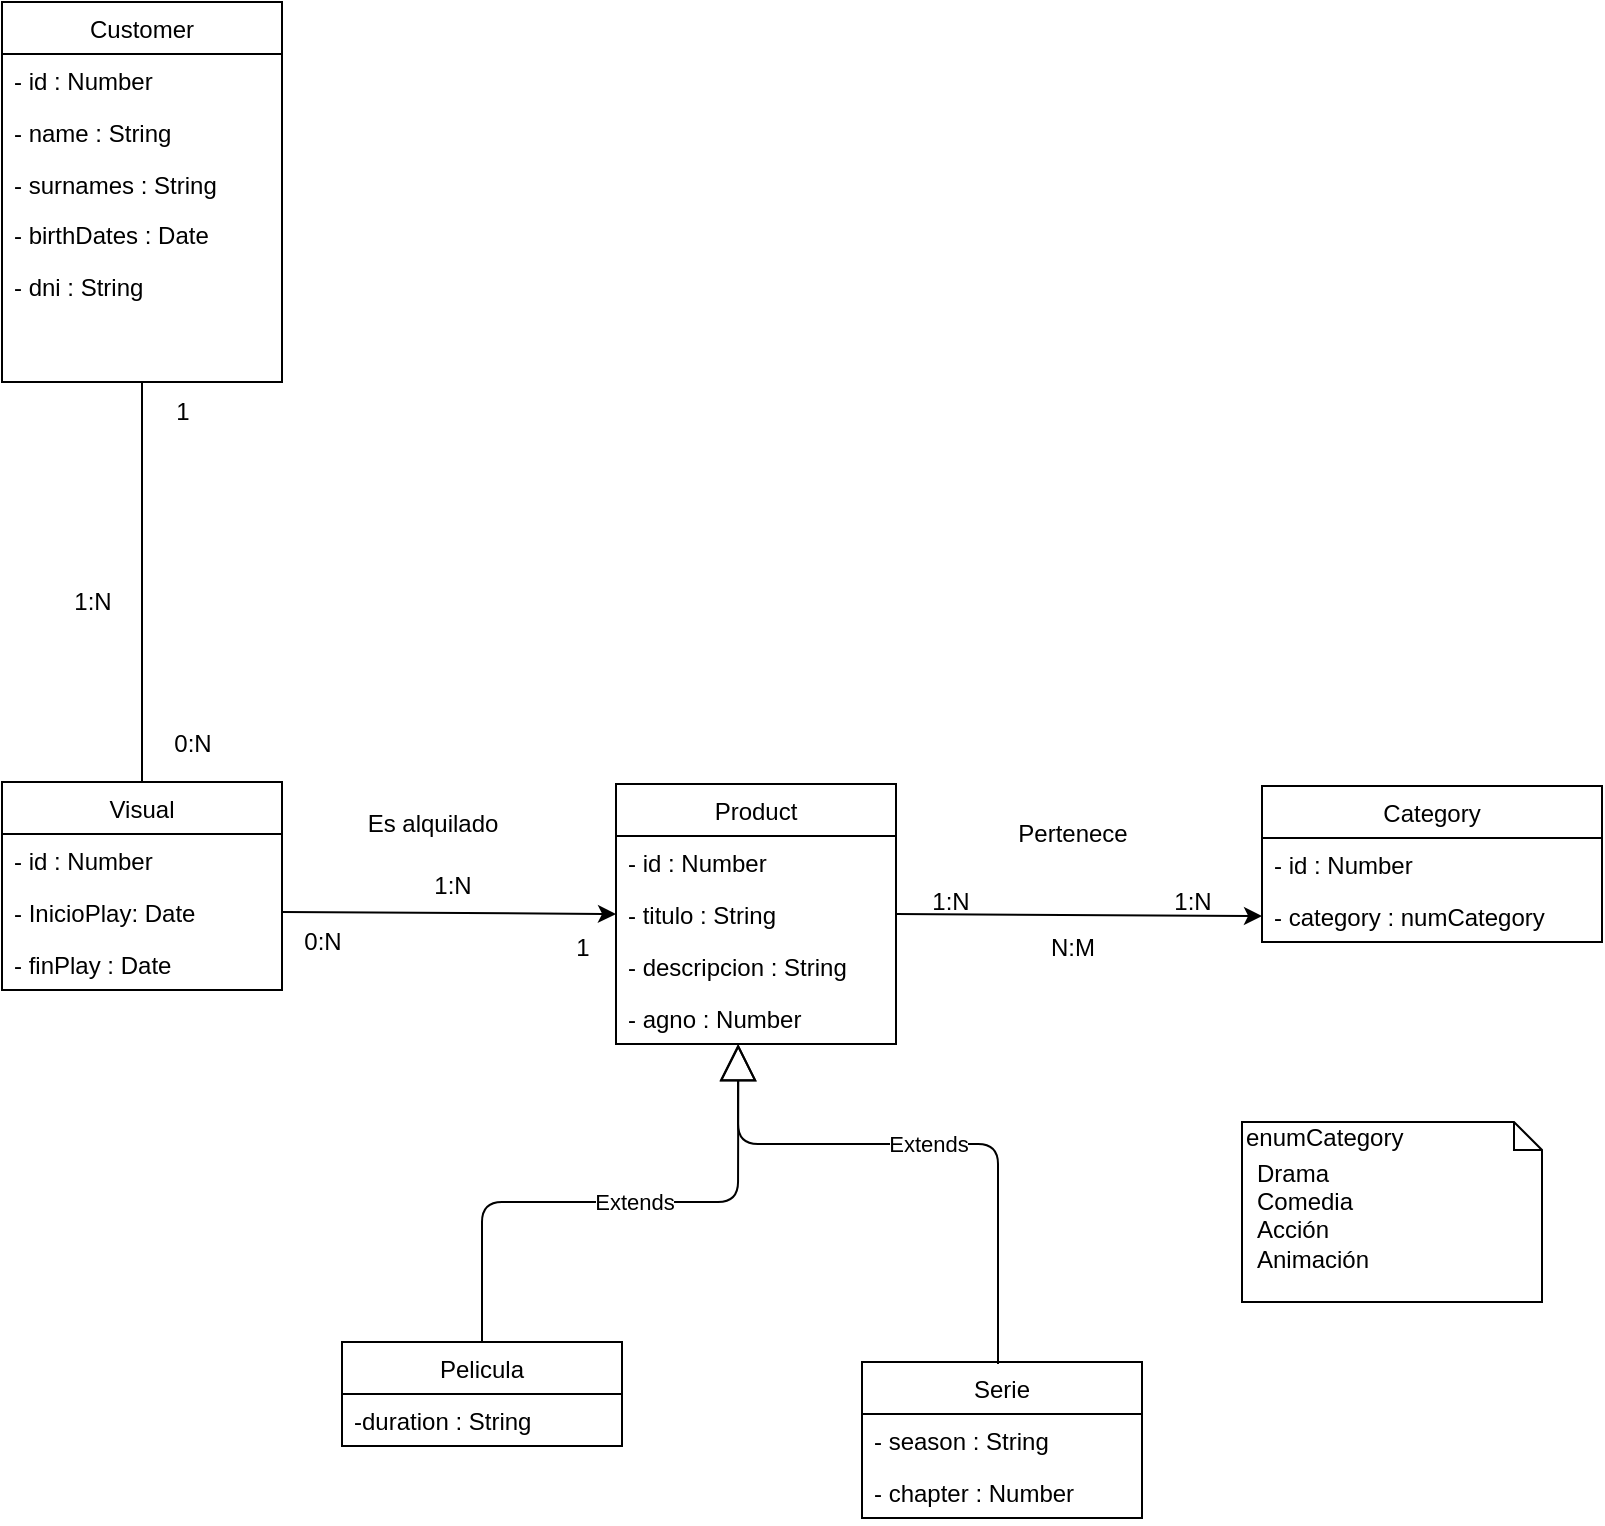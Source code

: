 <mxfile version="13.1.5"><diagram name="Page-1" id="e7e014a7-5840-1c2e-5031-d8a46d1fe8dd"><mxGraphModel dx="2374" dy="635" grid="1" gridSize="10" guides="1" tooltips="1" connect="1" arrows="1" fold="1" page="1" pageScale="1" pageWidth="1169" pageHeight="826" background="#ffffff" math="0" shadow="0"><root><mxCell id="0"/><mxCell id="1" parent="0"/><mxCell id="hkQCwqzfNTyxbV2ePako-41" value="Customer" style="swimlane;fontStyle=0;childLayout=stackLayout;horizontal=1;startSize=26;fillColor=none;horizontalStack=0;resizeParent=1;resizeParentMax=0;resizeLast=0;collapsible=1;marginBottom=0;" parent="1" vertex="1"><mxGeometry x="-840" y="250" width="140" height="190" as="geometry"/></mxCell><mxCell id="hkQCwqzfNTyxbV2ePako-42" value="- id : Number" style="text;strokeColor=none;fillColor=none;align=left;verticalAlign=top;spacingLeft=4;spacingRight=4;overflow=hidden;rotatable=0;points=[[0,0.5],[1,0.5]];portConstraint=eastwest;" parent="hkQCwqzfNTyxbV2ePako-41" vertex="1"><mxGeometry y="26" width="140" height="26" as="geometry"/></mxCell><mxCell id="hkQCwqzfNTyxbV2ePako-43" value="- name : String" style="text;strokeColor=none;fillColor=none;align=left;verticalAlign=top;spacingLeft=4;spacingRight=4;overflow=hidden;rotatable=0;points=[[0,0.5],[1,0.5]];portConstraint=eastwest;" parent="hkQCwqzfNTyxbV2ePako-41" vertex="1"><mxGeometry y="52" width="140" height="26" as="geometry"/></mxCell><mxCell id="hkQCwqzfNTyxbV2ePako-44" value="- surnames : String" style="text;strokeColor=none;fillColor=none;align=left;verticalAlign=top;spacingLeft=4;spacingRight=4;overflow=hidden;rotatable=0;points=[[0,0.5],[1,0.5]];portConstraint=eastwest;" parent="hkQCwqzfNTyxbV2ePako-41" vertex="1"><mxGeometry y="78" width="140" height="112" as="geometry"/></mxCell><mxCell id="hkQCwqzfNTyxbV2ePako-61" value="0:N" style="text;html=1;align=center;verticalAlign=middle;resizable=0;points=[];autosize=1;" parent="1" vertex="1"><mxGeometry x="-760" y="611" width="30" height="20" as="geometry"/></mxCell><mxCell id="hkQCwqzfNTyxbV2ePako-62" value="" style="endArrow=classic;html=1;exitX=1;exitY=0.5;exitDx=0;exitDy=0;entryX=0;entryY=0.5;entryDx=0;entryDy=0;" parent="1" source="hkQCwqzfNTyxbV2ePako-58" target="hkQCwqzfNTyxbV2ePako-50" edge="1"><mxGeometry width="50" height="50" relative="1" as="geometry"><mxPoint x="-620" y="610" as="sourcePoint"/><mxPoint x="-570" y="560" as="targetPoint"/></mxGeometry></mxCell><mxCell id="hkQCwqzfNTyxbV2ePako-63" value="" style="endArrow=classic;html=1;exitX=1;exitY=0.5;exitDx=0;exitDy=0;entryX=0;entryY=0.5;entryDx=0;entryDy=0;" parent="1" source="hkQCwqzfNTyxbV2ePako-50" target="hkQCwqzfNTyxbV2ePako-54" edge="1"><mxGeometry width="50" height="50" relative="1" as="geometry"><mxPoint x="-370" y="630" as="sourcePoint"/><mxPoint x="-320" y="580" as="targetPoint"/></mxGeometry></mxCell><mxCell id="hkQCwqzfNTyxbV2ePako-64" value="Pertenece" style="text;html=1;align=center;verticalAlign=middle;resizable=0;points=[];autosize=1;" parent="1" vertex="1"><mxGeometry x="-340" y="656" width="70" height="20" as="geometry"/></mxCell><mxCell id="hkQCwqzfNTyxbV2ePako-65" value="1:N" style="text;html=1;align=center;verticalAlign=middle;resizable=0;points=[];autosize=1;" parent="1" vertex="1"><mxGeometry x="-260" y="690" width="30" height="20" as="geometry"/></mxCell><mxCell id="hkQCwqzfNTyxbV2ePako-66" value="1:N" style="text;html=1;align=center;verticalAlign=middle;resizable=0;points=[];autosize=1;" parent="1" vertex="1"><mxGeometry x="-381" y="690" width="30" height="20" as="geometry"/></mxCell><mxCell id="hkQCwqzfNTyxbV2ePako-67" value="Es alquilado" style="text;html=1;align=center;verticalAlign=middle;resizable=0;points=[];autosize=1;" parent="1" vertex="1"><mxGeometry x="-665" y="651" width="80" height="20" as="geometry"/></mxCell><mxCell id="MEkwZnVEC1JSOPJb9L2T-1" value="- birthDates : Date" style="text;strokeColor=none;fillColor=none;align=left;verticalAlign=top;spacingLeft=4;spacingRight=4;overflow=hidden;rotatable=0;points=[[0,0.5],[1,0.5]];portConstraint=eastwest;" vertex="1" parent="1"><mxGeometry x="-840" y="353" width="140" height="26" as="geometry"/></mxCell><mxCell id="MEkwZnVEC1JSOPJb9L2T-2" value="- dni : String" style="text;strokeColor=none;fillColor=none;align=left;verticalAlign=top;spacingLeft=4;spacingRight=4;overflow=hidden;rotatable=0;points=[[0,0.5],[1,0.5]];portConstraint=eastwest;" vertex="1" parent="1"><mxGeometry x="-840" y="379" width="140" height="26" as="geometry"/></mxCell><mxCell id="MEkwZnVEC1JSOPJb9L2T-3" value="1" style="text;html=1;align=center;verticalAlign=middle;resizable=0;points=[];autosize=1;" vertex="1" parent="1"><mxGeometry x="-760" y="445" width="20" height="20" as="geometry"/></mxCell><mxCell id="MEkwZnVEC1JSOPJb9L2T-7" value="" style="endArrow=none;html=1;entryX=0.5;entryY=1;entryDx=0;entryDy=0;exitX=0.5;exitY=0;exitDx=0;exitDy=0;" edge="1" parent="1" source="hkQCwqzfNTyxbV2ePako-56" target="hkQCwqzfNTyxbV2ePako-41"><mxGeometry width="50" height="50" relative="1" as="geometry"><mxPoint x="-760" y="540" as="sourcePoint"/><mxPoint x="-710" y="490" as="targetPoint"/></mxGeometry></mxCell><mxCell id="MEkwZnVEC1JSOPJb9L2T-8" value="1:N" style="text;html=1;align=center;verticalAlign=middle;resizable=0;points=[];autosize=1;" vertex="1" parent="1"><mxGeometry x="-810" y="540" width="30" height="20" as="geometry"/></mxCell><mxCell id="hkQCwqzfNTyxbV2ePako-56" value="Visual" style="swimlane;fontStyle=0;childLayout=stackLayout;horizontal=1;startSize=26;fillColor=none;horizontalStack=0;resizeParent=1;resizeParentMax=0;resizeLast=0;collapsible=1;marginBottom=0;" parent="1" vertex="1"><mxGeometry x="-840" y="640" width="140" height="104" as="geometry"/></mxCell><mxCell id="hkQCwqzfNTyxbV2ePako-57" value="- id : Number" style="text;strokeColor=none;fillColor=none;align=left;verticalAlign=top;spacingLeft=4;spacingRight=4;overflow=hidden;rotatable=0;points=[[0,0.5],[1,0.5]];portConstraint=eastwest;" parent="hkQCwqzfNTyxbV2ePako-56" vertex="1"><mxGeometry y="26" width="140" height="26" as="geometry"/></mxCell><mxCell id="hkQCwqzfNTyxbV2ePako-58" value="- InicioPlay: Date" style="text;strokeColor=none;fillColor=none;align=left;verticalAlign=top;spacingLeft=4;spacingRight=4;overflow=hidden;rotatable=0;points=[[0,0.5],[1,0.5]];portConstraint=eastwest;" parent="hkQCwqzfNTyxbV2ePako-56" vertex="1"><mxGeometry y="52" width="140" height="26" as="geometry"/></mxCell><mxCell id="MEkwZnVEC1JSOPJb9L2T-10" value="- finPlay : Date" style="text;strokeColor=none;fillColor=none;align=left;verticalAlign=top;spacingLeft=4;spacingRight=4;overflow=hidden;rotatable=0;points=[[0,0.5],[1,0.5]];portConstraint=eastwest;" vertex="1" parent="hkQCwqzfNTyxbV2ePako-56"><mxGeometry y="78" width="140" height="26" as="geometry"/></mxCell><mxCell id="MEkwZnVEC1JSOPJb9L2T-21" value="Extends" style="endArrow=block;endSize=16;endFill=0;html=1;exitX=0.5;exitY=0;exitDx=0;exitDy=0;entryX=0.45;entryY=0.962;entryDx=0;entryDy=0;entryPerimeter=0;" edge="1" parent="1"><mxGeometry width="160" relative="1" as="geometry"><mxPoint x="-342" y="931" as="sourcePoint"/><mxPoint x="-472" y="771.012" as="targetPoint"/><Array as="points"><mxPoint x="-342" y="821"/><mxPoint x="-472" y="821"/></Array></mxGeometry></mxCell><mxCell id="hkQCwqzfNTyxbV2ePako-52" value="Category" style="swimlane;fontStyle=0;childLayout=stackLayout;horizontal=1;startSize=26;fillColor=none;horizontalStack=0;resizeParent=1;resizeParentMax=0;resizeLast=0;collapsible=1;marginBottom=0;" parent="1" vertex="1"><mxGeometry x="-210" y="642" width="170" height="78" as="geometry"/></mxCell><mxCell id="hkQCwqzfNTyxbV2ePako-53" value="- id : Number" style="text;strokeColor=none;fillColor=none;align=left;verticalAlign=top;spacingLeft=4;spacingRight=4;overflow=hidden;rotatable=0;points=[[0,0.5],[1,0.5]];portConstraint=eastwest;" parent="hkQCwqzfNTyxbV2ePako-52" vertex="1"><mxGeometry y="26" width="170" height="26" as="geometry"/></mxCell><mxCell id="hkQCwqzfNTyxbV2ePako-54" value="- category : numCategory" style="text;strokeColor=none;fillColor=none;align=left;verticalAlign=top;spacingLeft=4;spacingRight=4;overflow=hidden;rotatable=0;points=[[0,0.5],[1,0.5]];portConstraint=eastwest;" parent="hkQCwqzfNTyxbV2ePako-52" vertex="1"><mxGeometry y="52" width="170" height="26" as="geometry"/></mxCell><mxCell id="hkQCwqzfNTyxbV2ePako-48" value="Product" style="swimlane;fontStyle=0;childLayout=stackLayout;horizontal=1;startSize=26;fillColor=none;horizontalStack=0;resizeParent=1;resizeParentMax=0;resizeLast=0;collapsible=1;marginBottom=0;" parent="1" vertex="1"><mxGeometry x="-533" y="641" width="140" height="130" as="geometry"/></mxCell><mxCell id="hkQCwqzfNTyxbV2ePako-49" value="- id : Number" style="text;strokeColor=none;fillColor=none;align=left;verticalAlign=top;spacingLeft=4;spacingRight=4;overflow=hidden;rotatable=0;points=[[0,0.5],[1,0.5]];portConstraint=eastwest;" parent="hkQCwqzfNTyxbV2ePako-48" vertex="1"><mxGeometry y="26" width="140" height="26" as="geometry"/></mxCell><mxCell id="hkQCwqzfNTyxbV2ePako-50" value="- titulo : String" style="text;strokeColor=none;fillColor=none;align=left;verticalAlign=top;spacingLeft=4;spacingRight=4;overflow=hidden;rotatable=0;points=[[0,0.5],[1,0.5]];portConstraint=eastwest;" parent="hkQCwqzfNTyxbV2ePako-48" vertex="1"><mxGeometry y="52" width="140" height="26" as="geometry"/></mxCell><mxCell id="hkQCwqzfNTyxbV2ePako-51" value="- descripcion : String" style="text;strokeColor=none;fillColor=none;align=left;verticalAlign=top;spacingLeft=4;spacingRight=4;overflow=hidden;rotatable=0;points=[[0,0.5],[1,0.5]];portConstraint=eastwest;" parent="hkQCwqzfNTyxbV2ePako-48" vertex="1"><mxGeometry y="78" width="140" height="26" as="geometry"/></mxCell><mxCell id="MEkwZnVEC1JSOPJb9L2T-23" value="- agno : Number" style="text;strokeColor=none;fillColor=none;align=left;verticalAlign=top;spacingLeft=4;spacingRight=4;overflow=hidden;rotatable=0;points=[[0,0.5],[1,0.5]];portConstraint=eastwest;" vertex="1" parent="hkQCwqzfNTyxbV2ePako-48"><mxGeometry y="104" width="140" height="26" as="geometry"/></mxCell><mxCell id="MEkwZnVEC1JSOPJb9L2T-29" value="Extends" style="endArrow=block;endSize=16;endFill=0;html=1;exitX=0.5;exitY=0;exitDx=0;exitDy=0;entryX=0.437;entryY=1.004;entryDx=0;entryDy=0;entryPerimeter=0;" edge="1" source="MEkwZnVEC1JSOPJb9L2T-27" parent="1" target="MEkwZnVEC1JSOPJb9L2T-23"><mxGeometry x="-0.167" y="-30" width="160" relative="1" as="geometry"><mxPoint x="-370" y="770" as="sourcePoint"/><mxPoint x="-510" y="780" as="targetPoint"/><Array as="points"><mxPoint x="-600" y="850"/><mxPoint x="-540" y="850"/><mxPoint x="-472" y="850"/></Array><mxPoint x="30" y="-30" as="offset"/></mxGeometry></mxCell><mxCell id="MEkwZnVEC1JSOPJb9L2T-24" value="Serie" style="swimlane;fontStyle=0;childLayout=stackLayout;horizontal=1;startSize=26;fillColor=none;horizontalStack=0;resizeParent=1;resizeParentMax=0;resizeLast=0;collapsible=1;marginBottom=0;" vertex="1" parent="1"><mxGeometry x="-410" y="930" width="140" height="78" as="geometry"/></mxCell><mxCell id="MEkwZnVEC1JSOPJb9L2T-25" value="- season : String" style="text;strokeColor=none;fillColor=none;align=left;verticalAlign=top;spacingLeft=4;spacingRight=4;overflow=hidden;rotatable=0;points=[[0,0.5],[1,0.5]];portConstraint=eastwest;" vertex="1" parent="MEkwZnVEC1JSOPJb9L2T-24"><mxGeometry y="26" width="140" height="26" as="geometry"/></mxCell><mxCell id="MEkwZnVEC1JSOPJb9L2T-26" value="- chapter : Number" style="text;strokeColor=none;fillColor=none;align=left;verticalAlign=top;spacingLeft=4;spacingRight=4;overflow=hidden;rotatable=0;points=[[0,0.5],[1,0.5]];portConstraint=eastwest;" vertex="1" parent="MEkwZnVEC1JSOPJb9L2T-24"><mxGeometry y="52" width="140" height="26" as="geometry"/></mxCell><mxCell id="MEkwZnVEC1JSOPJb9L2T-27" value="Pelicula" style="swimlane;fontStyle=0;childLayout=stackLayout;horizontal=1;startSize=26;fillColor=none;horizontalStack=0;resizeParent=1;resizeParentMax=0;resizeLast=0;collapsible=1;marginBottom=0;" vertex="1" parent="1"><mxGeometry x="-670" y="920" width="140" height="52" as="geometry"/></mxCell><mxCell id="MEkwZnVEC1JSOPJb9L2T-28" value="-duration : String" style="text;strokeColor=none;fillColor=none;align=left;verticalAlign=top;spacingLeft=4;spacingRight=4;overflow=hidden;rotatable=0;points=[[0,0.5],[1,0.5]];portConstraint=eastwest;" vertex="1" parent="MEkwZnVEC1JSOPJb9L2T-27"><mxGeometry y="26" width="140" height="26" as="geometry"/></mxCell><mxCell id="MEkwZnVEC1JSOPJb9L2T-30" value="enumCategory" style="shape=note;whiteSpace=wrap;html=1;size=14;verticalAlign=top;align=left;spacingTop=-6;" vertex="1" parent="1"><mxGeometry x="-220" y="810" width="150" height="90" as="geometry"/></mxCell><mxCell id="MEkwZnVEC1JSOPJb9L2T-31" value="Comedia" style="text;html=1;align=center;verticalAlign=middle;resizable=0;points=[];autosize=1;" vertex="1" parent="1"><mxGeometry x="-224" y="840" width="70" height="20" as="geometry"/></mxCell><mxCell id="MEkwZnVEC1JSOPJb9L2T-32" value="Drama" style="text;html=1;align=center;verticalAlign=middle;resizable=0;points=[];autosize=1;" vertex="1" parent="1"><mxGeometry x="-220" y="826" width="50" height="20" as="geometry"/></mxCell><mxCell id="MEkwZnVEC1JSOPJb9L2T-33" value="Acción" style="text;html=1;align=center;verticalAlign=middle;resizable=0;points=[];autosize=1;" vertex="1" parent="1"><mxGeometry x="-220" y="854" width="50" height="20" as="geometry"/></mxCell><mxCell id="MEkwZnVEC1JSOPJb9L2T-34" value="Animación" style="text;html=1;align=center;verticalAlign=middle;resizable=0;points=[];autosize=1;" vertex="1" parent="1"><mxGeometry x="-220" y="869" width="70" height="20" as="geometry"/></mxCell><mxCell id="MEkwZnVEC1JSOPJb9L2T-36" value="0:N" style="text;html=1;align=center;verticalAlign=middle;resizable=0;points=[];autosize=1;" vertex="1" parent="1"><mxGeometry x="-695" y="710" width="30" height="20" as="geometry"/></mxCell><mxCell id="MEkwZnVEC1JSOPJb9L2T-37" value="1" style="text;html=1;align=center;verticalAlign=middle;resizable=0;points=[];autosize=1;" vertex="1" parent="1"><mxGeometry x="-560" y="713" width="20" height="20" as="geometry"/></mxCell><mxCell id="MEkwZnVEC1JSOPJb9L2T-38" value="1:N" style="text;html=1;align=center;verticalAlign=middle;resizable=0;points=[];autosize=1;" vertex="1" parent="1"><mxGeometry x="-630" y="682" width="30" height="20" as="geometry"/></mxCell><mxCell id="MEkwZnVEC1JSOPJb9L2T-39" value="N:M" style="text;html=1;align=center;verticalAlign=middle;resizable=0;points=[];autosize=1;" vertex="1" parent="1"><mxGeometry x="-325" y="713" width="40" height="20" as="geometry"/></mxCell></root></mxGraphModel></diagram></mxfile>